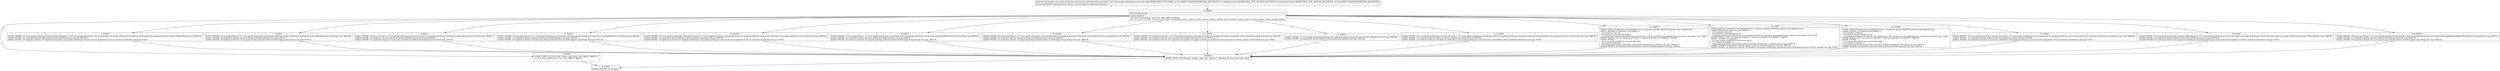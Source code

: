 digraph "CFG forcom.google.android.gms.internal.ads.zzafa.dispatchTransaction(ILandroid\/os\/Parcel;Landroid\/os\/Parcel;I)Z" {
Node_0 [shape=record,label="{0\:\ 0x0000|MTH_ENTER_BLOCK\l|0x0000: SWITCH  \l  (r2 I:?[int, float, boolean, short, byte, char, OBJECT, ARRAY])\l k:[2, 3, 4, 5, 6, 7, 8, 9, 10, 11, 12, 13, 14, 15, 16, 17] t:[0x0005, 0x0011, 0x001c, 0x0027, 0x0032, 0x003d, 0x0048, 0x0053, 0x005e, 0x0065, 0x0070, 0x007f, 0x0093, 0x00a3, 0x00af, 0x00bb] \l}"];
Node_1 [shape=record,label="{1\:\ 0x0003|0x0003: CONST  (r0 I:?[int, float, boolean, short, byte, char, OBJECT, ARRAY]) = \l  (0 ?[int, float, boolean, short, byte, char, OBJECT, ARRAY])\l \l}"];
Node_2 [shape=record,label="{2\:\ 0x0004|0x0004: RETURN  (r0 I:boolean) \l}"];
Node_3 [shape=record,label="{3\:\ 0x0005|0x0005: INVOKE  (r0 I:com.google.android.gms.dynamic.IObjectWrapper) = (r1 I:com.google.android.gms.internal.ads.zzafa) com.google.android.gms.internal.ads.zzafa.zzrh():com.google.android.gms.dynamic.IObjectWrapper type: VIRTUAL \l0x0009: INVOKE  (r4 I:android.os.Parcel) android.os.Parcel.writeNoException():void type: VIRTUAL \l0x000c: INVOKE  (r4 I:android.os.Parcel), (r0 I:android.os.IInterface) com.google.android.gms.internal.ads.zzfo.zza(android.os.Parcel, android.os.IInterface):void type: STATIC \l}"];
Node_4 [shape=record,label="{4\:\ 0x000f|0x000f: CONST  (r0 I:?[boolean, int, float, short, byte, char]) = (1 ?[boolean, int, float, short, byte, char]) \l}"];
Node_5 [shape=record,label="{5\:\ 0x0011|0x0011: INVOKE  (r0 I:java.lang.String) = (r1 I:com.google.android.gms.internal.ads.zzafa) com.google.android.gms.internal.ads.zzafa.getHeadline():java.lang.String type: VIRTUAL \l0x0015: INVOKE  (r4 I:android.os.Parcel) android.os.Parcel.writeNoException():void type: VIRTUAL \l0x0018: INVOKE  (r4 I:android.os.Parcel), (r0 I:java.lang.String) android.os.Parcel.writeString(java.lang.String):void type: VIRTUAL \l}"];
Node_6 [shape=record,label="{6\:\ 0x001c|0x001c: INVOKE  (r0 I:java.util.List) = (r1 I:com.google.android.gms.internal.ads.zzafa) com.google.android.gms.internal.ads.zzafa.getImages():java.util.List type: VIRTUAL \l0x0020: INVOKE  (r4 I:android.os.Parcel) android.os.Parcel.writeNoException():void type: VIRTUAL \l0x0023: INVOKE  (r4 I:android.os.Parcel), (r0 I:java.util.List) android.os.Parcel.writeList(java.util.List):void type: VIRTUAL \l}"];
Node_7 [shape=record,label="{7\:\ 0x0027|0x0027: INVOKE  (r0 I:java.lang.String) = (r1 I:com.google.android.gms.internal.ads.zzafa) com.google.android.gms.internal.ads.zzafa.getBody():java.lang.String type: VIRTUAL \l0x002b: INVOKE  (r4 I:android.os.Parcel) android.os.Parcel.writeNoException():void type: VIRTUAL \l0x002e: INVOKE  (r4 I:android.os.Parcel), (r0 I:java.lang.String) android.os.Parcel.writeString(java.lang.String):void type: VIRTUAL \l}"];
Node_8 [shape=record,label="{8\:\ 0x0032|0x0032: INVOKE  (r0 I:com.google.android.gms.internal.ads.zzaeh) = (r1 I:com.google.android.gms.internal.ads.zzafa) com.google.android.gms.internal.ads.zzafa.zzrl():com.google.android.gms.internal.ads.zzaeh type: VIRTUAL \l0x0036: INVOKE  (r4 I:android.os.Parcel) android.os.Parcel.writeNoException():void type: VIRTUAL \l0x0039: INVOKE  (r4 I:android.os.Parcel), (r0 I:android.os.IInterface) com.google.android.gms.internal.ads.zzfo.zza(android.os.Parcel, android.os.IInterface):void type: STATIC \l}"];
Node_9 [shape=record,label="{9\:\ 0x003d|0x003d: INVOKE  (r0 I:java.lang.String) = (r1 I:com.google.android.gms.internal.ads.zzafa) com.google.android.gms.internal.ads.zzafa.getCallToAction():java.lang.String type: VIRTUAL \l0x0041: INVOKE  (r4 I:android.os.Parcel) android.os.Parcel.writeNoException():void type: VIRTUAL \l0x0044: INVOKE  (r4 I:android.os.Parcel), (r0 I:java.lang.String) android.os.Parcel.writeString(java.lang.String):void type: VIRTUAL \l}"];
Node_10 [shape=record,label="{10\:\ 0x0048|0x0048: INVOKE  (r0 I:java.lang.String) = (r1 I:com.google.android.gms.internal.ads.zzafa) com.google.android.gms.internal.ads.zzafa.getAdvertiser():java.lang.String type: VIRTUAL \l0x004c: INVOKE  (r4 I:android.os.Parcel) android.os.Parcel.writeNoException():void type: VIRTUAL \l0x004f: INVOKE  (r4 I:android.os.Parcel), (r0 I:java.lang.String) android.os.Parcel.writeString(java.lang.String):void type: VIRTUAL \l}"];
Node_11 [shape=record,label="{11\:\ 0x0053|0x0053: INVOKE  (r0 I:android.os.Bundle) = (r1 I:com.google.android.gms.internal.ads.zzafa) com.google.android.gms.internal.ads.zzafa.getExtras():android.os.Bundle type: VIRTUAL \l0x0057: INVOKE  (r4 I:android.os.Parcel) android.os.Parcel.writeNoException():void type: VIRTUAL \l0x005a: INVOKE  (r4 I:android.os.Parcel), (r0 I:android.os.Parcelable) com.google.android.gms.internal.ads.zzfo.zzb(android.os.Parcel, android.os.Parcelable):void type: STATIC \l}"];
Node_12 [shape=record,label="{12\:\ 0x005e|0x005e: INVOKE  (r1 I:com.google.android.gms.internal.ads.zzafa) com.google.android.gms.internal.ads.zzafa.destroy():void type: VIRTUAL \l0x0061: INVOKE  (r4 I:android.os.Parcel) android.os.Parcel.writeNoException():void type: VIRTUAL \l}"];
Node_13 [shape=record,label="{13\:\ 0x0065|0x0065: INVOKE  (r0 I:com.google.android.gms.internal.ads.zzaap) = (r1 I:com.google.android.gms.internal.ads.zzafa) com.google.android.gms.internal.ads.zzafa.getVideoController():com.google.android.gms.internal.ads.zzaap type: VIRTUAL \l0x0069: INVOKE  (r4 I:android.os.Parcel) android.os.Parcel.writeNoException():void type: VIRTUAL \l0x006c: INVOKE  (r4 I:android.os.Parcel), (r0 I:android.os.IInterface) com.google.android.gms.internal.ads.zzfo.zza(android.os.Parcel, android.os.IInterface):void type: STATIC \l}"];
Node_14 [shape=record,label="{14\:\ 0x0070|0x0070: SGET  (r0 I:android.os.Parcelable$Creator) =  android.os.Bundle.CREATOR android.os.Parcelable$Creator \l0x0072: INVOKE  (r0 I:android.os.Parcelable) = \l  (r3 I:android.os.Parcel)\l  (r0 I:android.os.Parcelable$Creator)\l com.google.android.gms.internal.ads.zzfo.zza(android.os.Parcel, android.os.Parcelable$Creator):android.os.Parcelable type: STATIC \l0x0076: CHECK_CAST  (r0 I:android.os.Bundle) = (android.os.Bundle) (r0 I:?[OBJECT, ARRAY]) \l0x0078: INVOKE  \l  (r1 I:com.google.android.gms.internal.ads.zzafa)\l  (r0 I:android.os.Bundle)\l com.google.android.gms.internal.ads.zzafa.performClick(android.os.Bundle):void type: VIRTUAL \l0x007b: INVOKE  (r4 I:android.os.Parcel) android.os.Parcel.writeNoException():void type: VIRTUAL \l}"];
Node_15 [shape=record,label="{15\:\ 0x007f|0x007f: SGET  (r0 I:android.os.Parcelable$Creator) =  android.os.Bundle.CREATOR android.os.Parcelable$Creator \l0x0081: INVOKE  (r0 I:android.os.Parcelable) = \l  (r3 I:android.os.Parcel)\l  (r0 I:android.os.Parcelable$Creator)\l com.google.android.gms.internal.ads.zzfo.zza(android.os.Parcel, android.os.Parcelable$Creator):android.os.Parcelable type: STATIC \l0x0085: CHECK_CAST  (r0 I:android.os.Bundle) = (android.os.Bundle) (r0 I:?[OBJECT, ARRAY]) \l0x0087: INVOKE  (r0 I:boolean) = \l  (r1 I:com.google.android.gms.internal.ads.zzafa)\l  (r0 I:android.os.Bundle)\l com.google.android.gms.internal.ads.zzafa.recordImpression(android.os.Bundle):boolean type: VIRTUAL \l0x008b: INVOKE  (r4 I:android.os.Parcel) android.os.Parcel.writeNoException():void type: VIRTUAL \l0x008e: INVOKE  (r4 I:android.os.Parcel), (r0 I:boolean) com.google.android.gms.internal.ads.zzfo.writeBoolean(android.os.Parcel, boolean):void type: STATIC \l}"];
Node_16 [shape=record,label="{16\:\ 0x0093|0x0093: SGET  (r0 I:android.os.Parcelable$Creator) =  android.os.Bundle.CREATOR android.os.Parcelable$Creator \l0x0095: INVOKE  (r0 I:android.os.Parcelable) = \l  (r3 I:android.os.Parcel)\l  (r0 I:android.os.Parcelable$Creator)\l com.google.android.gms.internal.ads.zzfo.zza(android.os.Parcel, android.os.Parcelable$Creator):android.os.Parcelable type: STATIC \l0x0099: CHECK_CAST  (r0 I:android.os.Bundle) = (android.os.Bundle) (r0 I:?[OBJECT, ARRAY]) \l0x009b: INVOKE  \l  (r1 I:com.google.android.gms.internal.ads.zzafa)\l  (r0 I:android.os.Bundle)\l com.google.android.gms.internal.ads.zzafa.reportTouchEvent(android.os.Bundle):void type: VIRTUAL \l0x009e: INVOKE  (r4 I:android.os.Parcel) android.os.Parcel.writeNoException():void type: VIRTUAL \l}"];
Node_17 [shape=record,label="{17\:\ 0x00a3|0x00a3: INVOKE  (r0 I:com.google.android.gms.internal.ads.zzadz) = (r1 I:com.google.android.gms.internal.ads.zzafa) com.google.android.gms.internal.ads.zzafa.zzrj():com.google.android.gms.internal.ads.zzadz type: VIRTUAL \l0x00a7: INVOKE  (r4 I:android.os.Parcel) android.os.Parcel.writeNoException():void type: VIRTUAL \l0x00aa: INVOKE  (r4 I:android.os.Parcel), (r0 I:android.os.IInterface) com.google.android.gms.internal.ads.zzfo.zza(android.os.Parcel, android.os.IInterface):void type: STATIC \l}"];
Node_18 [shape=record,label="{18\:\ 0x00af|0x00af: INVOKE  (r0 I:com.google.android.gms.dynamic.IObjectWrapper) = (r1 I:com.google.android.gms.internal.ads.zzafa) com.google.android.gms.internal.ads.zzafa.zzrk():com.google.android.gms.dynamic.IObjectWrapper type: VIRTUAL \l0x00b3: INVOKE  (r4 I:android.os.Parcel) android.os.Parcel.writeNoException():void type: VIRTUAL \l0x00b6: INVOKE  (r4 I:android.os.Parcel), (r0 I:android.os.IInterface) com.google.android.gms.internal.ads.zzfo.zza(android.os.Parcel, android.os.IInterface):void type: STATIC \l}"];
Node_19 [shape=record,label="{19\:\ 0x00bb|0x00bb: INVOKE  (r0 I:java.lang.String) = (r1 I:com.google.android.gms.internal.ads.zzafa) com.google.android.gms.internal.ads.zzafa.getMediationAdapterClassName():java.lang.String type: VIRTUAL \l0x00bf: INVOKE  (r4 I:android.os.Parcel) android.os.Parcel.writeNoException():void type: VIRTUAL \l0x00c2: INVOKE  (r4 I:android.os.Parcel), (r0 I:java.lang.String) android.os.Parcel.writeString(java.lang.String):void type: VIRTUAL \l}"];
MethodNode[shape=record,label="{protected final boolean com.google.android.gms.internal.ads.zzafa.dispatchTransaction((r1 'this' I:com.google.android.gms.internal.ads.zzafa A[IMMUTABLE_TYPE, THIS]), (r2 I:int A[IMMUTABLE_TYPE, METHOD_ARGUMENT]), (r3 I:android.os.Parcel A[IMMUTABLE_TYPE, METHOD_ARGUMENT]), (r4 I:android.os.Parcel A[IMMUTABLE_TYPE, METHOD_ARGUMENT]), (r5 I:int A[IMMUTABLE_TYPE, METHOD_ARGUMENT]))  | Annotation[SYSTEM, dalvik.annotation.Throws, \{value=[android.os.RemoteException]\}]\l}"];
MethodNode -> Node_0;
Node_0 -> Node_1;
Node_0 -> Node_3;
Node_0 -> Node_5;
Node_0 -> Node_6;
Node_0 -> Node_7;
Node_0 -> Node_8;
Node_0 -> Node_9;
Node_0 -> Node_10;
Node_0 -> Node_11;
Node_0 -> Node_12;
Node_0 -> Node_13;
Node_0 -> Node_14;
Node_0 -> Node_15;
Node_0 -> Node_16;
Node_0 -> Node_17;
Node_0 -> Node_18;
Node_0 -> Node_19;
Node_1 -> Node_2;
Node_3 -> Node_4;
Node_4 -> Node_2;
Node_5 -> Node_4;
Node_6 -> Node_4;
Node_7 -> Node_4;
Node_8 -> Node_4;
Node_9 -> Node_4;
Node_10 -> Node_4;
Node_11 -> Node_4;
Node_12 -> Node_4;
Node_13 -> Node_4;
Node_14 -> Node_4;
Node_15 -> Node_4;
Node_16 -> Node_4;
Node_17 -> Node_4;
Node_18 -> Node_4;
Node_19 -> Node_4;
}

